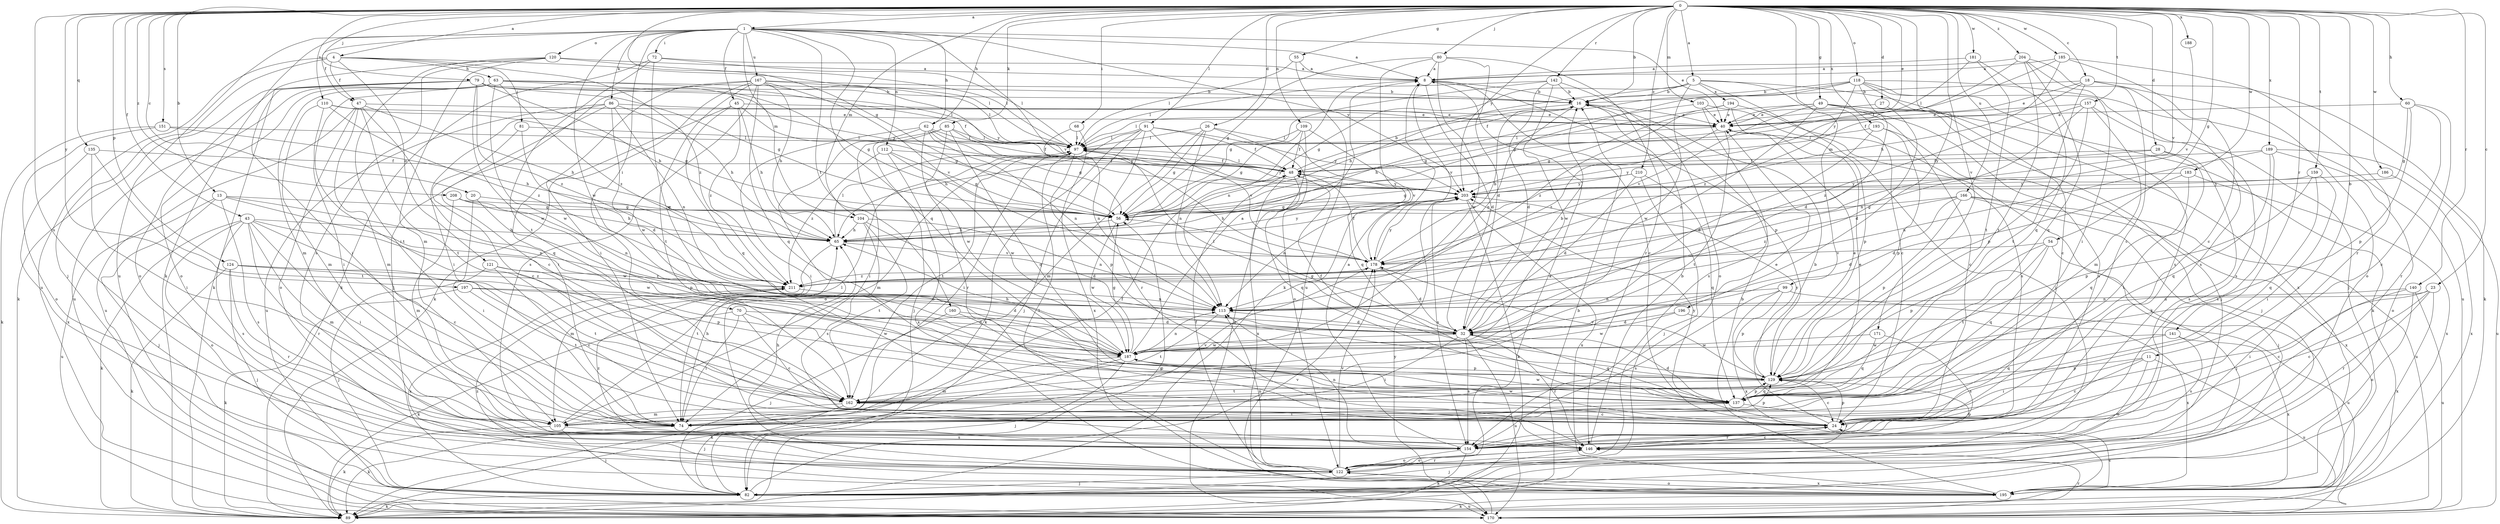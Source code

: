 strict digraph  {
0;
1;
4;
5;
8;
11;
13;
16;
18;
20;
23;
24;
26;
27;
28;
32;
40;
43;
45;
47;
48;
49;
54;
55;
56;
60;
62;
63;
65;
68;
70;
72;
74;
79;
80;
81;
82;
85;
86;
89;
91;
97;
99;
103;
104;
105;
109;
110;
112;
113;
118;
120;
121;
122;
124;
129;
135;
137;
140;
141;
142;
146;
151;
154;
157;
159;
160;
162;
166;
167;
170;
171;
178;
181;
183;
185;
186;
187;
188;
189;
193;
194;
195;
196;
197;
203;
204;
208;
210;
211;
0 -> 1  [label=a];
0 -> 4  [label=a];
0 -> 5  [label=a];
0 -> 11  [label=b];
0 -> 13  [label=b];
0 -> 16  [label=b];
0 -> 18  [label=c];
0 -> 20  [label=c];
0 -> 23  [label=c];
0 -> 26  [label=d];
0 -> 27  [label=d];
0 -> 28  [label=d];
0 -> 40  [label=e];
0 -> 43  [label=f];
0 -> 49  [label=g];
0 -> 54  [label=g];
0 -> 55  [label=g];
0 -> 56  [label=g];
0 -> 60  [label=h];
0 -> 62  [label=h];
0 -> 68  [label=i];
0 -> 79  [label=j];
0 -> 80  [label=j];
0 -> 85  [label=k];
0 -> 91  [label=l];
0 -> 99  [label=m];
0 -> 103  [label=m];
0 -> 104  [label=m];
0 -> 109  [label=n];
0 -> 110  [label=n];
0 -> 118  [label=o];
0 -> 124  [label=p];
0 -> 135  [label=q];
0 -> 140  [label=r];
0 -> 141  [label=r];
0 -> 142  [label=r];
0 -> 151  [label=s];
0 -> 154  [label=s];
0 -> 157  [label=t];
0 -> 159  [label=t];
0 -> 166  [label=u];
0 -> 171  [label=v];
0 -> 178  [label=v];
0 -> 181  [label=w];
0 -> 183  [label=w];
0 -> 185  [label=w];
0 -> 186  [label=w];
0 -> 188  [label=x];
0 -> 189  [label=x];
0 -> 193  [label=x];
0 -> 196  [label=y];
0 -> 197  [label=y];
0 -> 203  [label=y];
0 -> 204  [label=z];
0 -> 208  [label=z];
0 -> 210  [label=z];
1 -> 8  [label=a];
1 -> 40  [label=e];
1 -> 45  [label=f];
1 -> 47  [label=f];
1 -> 62  [label=h];
1 -> 70  [label=i];
1 -> 72  [label=i];
1 -> 86  [label=k];
1 -> 89  [label=k];
1 -> 104  [label=m];
1 -> 112  [label=n];
1 -> 120  [label=o];
1 -> 137  [label=q];
1 -> 160  [label=t];
1 -> 167  [label=u];
1 -> 170  [label=u];
1 -> 178  [label=v];
1 -> 187  [label=w];
1 -> 203  [label=y];
4 -> 47  [label=f];
4 -> 63  [label=h];
4 -> 81  [label=j];
4 -> 82  [label=j];
4 -> 97  [label=l];
4 -> 121  [label=o];
4 -> 170  [label=u];
4 -> 211  [label=z];
5 -> 16  [label=b];
5 -> 24  [label=c];
5 -> 56  [label=g];
5 -> 65  [label=h];
5 -> 82  [label=j];
5 -> 187  [label=w];
5 -> 194  [label=x];
5 -> 195  [label=x];
8 -> 16  [label=b];
8 -> 24  [label=c];
8 -> 32  [label=d];
8 -> 113  [label=n];
8 -> 129  [label=p];
8 -> 178  [label=v];
11 -> 24  [label=c];
11 -> 74  [label=i];
11 -> 122  [label=o];
11 -> 129  [label=p];
11 -> 170  [label=u];
13 -> 56  [label=g];
13 -> 82  [label=j];
13 -> 113  [label=n];
13 -> 154  [label=s];
13 -> 170  [label=u];
13 -> 187  [label=w];
16 -> 40  [label=e];
16 -> 97  [label=l];
16 -> 113  [label=n];
18 -> 16  [label=b];
18 -> 40  [label=e];
18 -> 48  [label=f];
18 -> 89  [label=k];
18 -> 122  [label=o];
18 -> 154  [label=s];
18 -> 162  [label=t];
20 -> 56  [label=g];
20 -> 74  [label=i];
20 -> 129  [label=p];
23 -> 24  [label=c];
23 -> 74  [label=i];
23 -> 113  [label=n];
23 -> 146  [label=r];
23 -> 195  [label=x];
24 -> 16  [label=b];
24 -> 129  [label=p];
24 -> 146  [label=r];
24 -> 187  [label=w];
24 -> 203  [label=y];
26 -> 56  [label=g];
26 -> 97  [label=l];
26 -> 105  [label=m];
26 -> 113  [label=n];
26 -> 122  [label=o];
26 -> 137  [label=q];
27 -> 32  [label=d];
27 -> 40  [label=e];
28 -> 48  [label=f];
28 -> 74  [label=i];
28 -> 154  [label=s];
28 -> 203  [label=y];
32 -> 16  [label=b];
32 -> 56  [label=g];
32 -> 74  [label=i];
32 -> 97  [label=l];
32 -> 137  [label=q];
32 -> 146  [label=r];
32 -> 154  [label=s];
32 -> 170  [label=u];
32 -> 187  [label=w];
40 -> 97  [label=l];
40 -> 162  [label=t];
40 -> 211  [label=z];
43 -> 24  [label=c];
43 -> 65  [label=h];
43 -> 74  [label=i];
43 -> 89  [label=k];
43 -> 105  [label=m];
43 -> 122  [label=o];
43 -> 146  [label=r];
43 -> 154  [label=s];
43 -> 187  [label=w];
45 -> 40  [label=e];
45 -> 56  [label=g];
45 -> 65  [label=h];
45 -> 74  [label=i];
45 -> 137  [label=q];
45 -> 211  [label=z];
47 -> 40  [label=e];
47 -> 65  [label=h];
47 -> 105  [label=m];
47 -> 122  [label=o];
47 -> 137  [label=q];
47 -> 162  [label=t];
47 -> 170  [label=u];
48 -> 16  [label=b];
48 -> 97  [label=l];
48 -> 137  [label=q];
48 -> 195  [label=x];
48 -> 203  [label=y];
49 -> 24  [label=c];
49 -> 40  [label=e];
49 -> 56  [label=g];
49 -> 82  [label=j];
49 -> 89  [label=k];
49 -> 113  [label=n];
49 -> 154  [label=s];
49 -> 178  [label=v];
54 -> 82  [label=j];
54 -> 129  [label=p];
54 -> 137  [label=q];
54 -> 162  [label=t];
54 -> 178  [label=v];
55 -> 8  [label=a];
55 -> 97  [label=l];
55 -> 170  [label=u];
56 -> 65  [label=h];
56 -> 187  [label=w];
60 -> 24  [label=c];
60 -> 40  [label=e];
60 -> 56  [label=g];
60 -> 129  [label=p];
60 -> 146  [label=r];
62 -> 48  [label=f];
62 -> 56  [label=g];
62 -> 74  [label=i];
62 -> 97  [label=l];
62 -> 113  [label=n];
62 -> 122  [label=o];
62 -> 187  [label=w];
63 -> 16  [label=b];
63 -> 48  [label=f];
63 -> 56  [label=g];
63 -> 105  [label=m];
63 -> 122  [label=o];
63 -> 162  [label=t];
63 -> 170  [label=u];
63 -> 187  [label=w];
63 -> 211  [label=z];
65 -> 97  [label=l];
65 -> 105  [label=m];
65 -> 178  [label=v];
65 -> 203  [label=y];
68 -> 97  [label=l];
68 -> 113  [label=n];
68 -> 195  [label=x];
70 -> 24  [label=c];
70 -> 32  [label=d];
70 -> 74  [label=i];
70 -> 89  [label=k];
70 -> 187  [label=w];
72 -> 8  [label=a];
72 -> 89  [label=k];
72 -> 97  [label=l];
72 -> 162  [label=t];
72 -> 187  [label=w];
74 -> 48  [label=f];
74 -> 65  [label=h];
74 -> 89  [label=k];
74 -> 178  [label=v];
79 -> 16  [label=b];
79 -> 56  [label=g];
79 -> 65  [label=h];
79 -> 74  [label=i];
79 -> 89  [label=k];
79 -> 97  [label=l];
79 -> 122  [label=o];
79 -> 187  [label=w];
79 -> 203  [label=y];
79 -> 211  [label=z];
80 -> 8  [label=a];
80 -> 32  [label=d];
80 -> 56  [label=g];
80 -> 89  [label=k];
80 -> 146  [label=r];
80 -> 187  [label=w];
81 -> 24  [label=c];
81 -> 32  [label=d];
81 -> 97  [label=l];
82 -> 89  [label=k];
82 -> 170  [label=u];
82 -> 178  [label=v];
85 -> 74  [label=i];
85 -> 82  [label=j];
85 -> 97  [label=l];
85 -> 137  [label=q];
85 -> 146  [label=r];
85 -> 203  [label=y];
86 -> 24  [label=c];
86 -> 40  [label=e];
86 -> 65  [label=h];
86 -> 74  [label=i];
86 -> 113  [label=n];
86 -> 170  [label=u];
86 -> 187  [label=w];
89 -> 16  [label=b];
89 -> 56  [label=g];
91 -> 48  [label=f];
91 -> 65  [label=h];
91 -> 82  [label=j];
91 -> 89  [label=k];
91 -> 97  [label=l];
91 -> 146  [label=r];
91 -> 178  [label=v];
91 -> 203  [label=y];
97 -> 48  [label=f];
97 -> 74  [label=i];
97 -> 105  [label=m];
97 -> 129  [label=p];
97 -> 162  [label=t];
97 -> 203  [label=y];
99 -> 113  [label=n];
99 -> 129  [label=p];
99 -> 154  [label=s];
99 -> 170  [label=u];
99 -> 195  [label=x];
103 -> 40  [label=e];
103 -> 65  [label=h];
103 -> 89  [label=k];
103 -> 154  [label=s];
104 -> 32  [label=d];
104 -> 65  [label=h];
104 -> 113  [label=n];
104 -> 154  [label=s];
104 -> 162  [label=t];
105 -> 82  [label=j];
105 -> 89  [label=k];
105 -> 97  [label=l];
105 -> 129  [label=p];
105 -> 154  [label=s];
109 -> 48  [label=f];
109 -> 56  [label=g];
109 -> 97  [label=l];
109 -> 170  [label=u];
109 -> 178  [label=v];
110 -> 40  [label=e];
110 -> 56  [label=g];
110 -> 74  [label=i];
110 -> 105  [label=m];
110 -> 211  [label=z];
112 -> 48  [label=f];
112 -> 56  [label=g];
112 -> 187  [label=w];
112 -> 195  [label=x];
112 -> 211  [label=z];
113 -> 32  [label=d];
113 -> 162  [label=t];
118 -> 16  [label=b];
118 -> 24  [label=c];
118 -> 32  [label=d];
118 -> 48  [label=f];
118 -> 56  [label=g];
118 -> 82  [label=j];
118 -> 154  [label=s];
118 -> 170  [label=u];
118 -> 211  [label=z];
120 -> 8  [label=a];
120 -> 74  [label=i];
120 -> 89  [label=k];
120 -> 97  [label=l];
120 -> 105  [label=m];
120 -> 154  [label=s];
121 -> 24  [label=c];
121 -> 82  [label=j];
121 -> 162  [label=t];
121 -> 211  [label=z];
122 -> 8  [label=a];
122 -> 48  [label=f];
122 -> 82  [label=j];
122 -> 97  [label=l];
122 -> 113  [label=n];
122 -> 146  [label=r];
122 -> 178  [label=v];
122 -> 195  [label=x];
124 -> 82  [label=j];
124 -> 89  [label=k];
124 -> 129  [label=p];
124 -> 146  [label=r];
124 -> 162  [label=t];
124 -> 211  [label=z];
129 -> 24  [label=c];
129 -> 40  [label=e];
129 -> 48  [label=f];
129 -> 137  [label=q];
129 -> 162  [label=t];
129 -> 178  [label=v];
129 -> 203  [label=y];
135 -> 48  [label=f];
135 -> 74  [label=i];
135 -> 162  [label=t];
135 -> 195  [label=x];
137 -> 32  [label=d];
137 -> 40  [label=e];
137 -> 74  [label=i];
137 -> 129  [label=p];
137 -> 146  [label=r];
137 -> 187  [label=w];
140 -> 24  [label=c];
140 -> 113  [label=n];
140 -> 122  [label=o];
140 -> 170  [label=u];
141 -> 137  [label=q];
141 -> 154  [label=s];
141 -> 187  [label=w];
141 -> 195  [label=x];
142 -> 16  [label=b];
142 -> 32  [label=d];
142 -> 56  [label=g];
142 -> 97  [label=l];
142 -> 122  [label=o];
142 -> 187  [label=w];
146 -> 16  [label=b];
146 -> 24  [label=c];
146 -> 82  [label=j];
146 -> 122  [label=o];
146 -> 129  [label=p];
146 -> 211  [label=z];
151 -> 65  [label=h];
151 -> 89  [label=k];
151 -> 97  [label=l];
151 -> 122  [label=o];
154 -> 8  [label=a];
154 -> 65  [label=h];
154 -> 89  [label=k];
154 -> 113  [label=n];
154 -> 122  [label=o];
157 -> 40  [label=e];
157 -> 105  [label=m];
157 -> 113  [label=n];
157 -> 129  [label=p];
157 -> 154  [label=s];
157 -> 211  [label=z];
159 -> 74  [label=i];
159 -> 129  [label=p];
159 -> 137  [label=q];
159 -> 203  [label=y];
160 -> 24  [label=c];
160 -> 32  [label=d];
160 -> 82  [label=j];
162 -> 24  [label=c];
162 -> 40  [label=e];
162 -> 82  [label=j];
162 -> 105  [label=m];
166 -> 32  [label=d];
166 -> 56  [label=g];
166 -> 82  [label=j];
166 -> 129  [label=p];
166 -> 170  [label=u];
166 -> 195  [label=x];
166 -> 211  [label=z];
167 -> 16  [label=b];
167 -> 65  [label=h];
167 -> 74  [label=i];
167 -> 82  [label=j];
167 -> 89  [label=k];
167 -> 97  [label=l];
167 -> 137  [label=q];
167 -> 154  [label=s];
167 -> 162  [label=t];
167 -> 178  [label=v];
167 -> 203  [label=y];
170 -> 146  [label=r];
170 -> 203  [label=y];
171 -> 137  [label=q];
171 -> 154  [label=s];
171 -> 187  [label=w];
178 -> 16  [label=b];
178 -> 32  [label=d];
178 -> 48  [label=f];
178 -> 203  [label=y];
178 -> 211  [label=z];
181 -> 8  [label=a];
181 -> 97  [label=l];
181 -> 137  [label=q];
181 -> 162  [label=t];
183 -> 32  [label=d];
183 -> 137  [label=q];
183 -> 195  [label=x];
183 -> 203  [label=y];
185 -> 8  [label=a];
185 -> 24  [label=c];
185 -> 48  [label=f];
185 -> 65  [label=h];
185 -> 146  [label=r];
186 -> 195  [label=x];
186 -> 203  [label=y];
187 -> 8  [label=a];
187 -> 56  [label=g];
187 -> 65  [label=h];
187 -> 82  [label=j];
187 -> 89  [label=k];
187 -> 105  [label=m];
187 -> 113  [label=n];
187 -> 129  [label=p];
188 -> 178  [label=v];
189 -> 48  [label=f];
189 -> 113  [label=n];
189 -> 122  [label=o];
189 -> 137  [label=q];
189 -> 154  [label=s];
189 -> 170  [label=u];
193 -> 32  [label=d];
193 -> 82  [label=j];
193 -> 97  [label=l];
193 -> 129  [label=p];
194 -> 40  [label=e];
194 -> 56  [label=g];
194 -> 129  [label=p];
194 -> 154  [label=s];
194 -> 211  [label=z];
195 -> 16  [label=b];
195 -> 24  [label=c];
195 -> 89  [label=k];
195 -> 122  [label=o];
195 -> 211  [label=z];
196 -> 32  [label=d];
196 -> 187  [label=w];
196 -> 195  [label=x];
197 -> 32  [label=d];
197 -> 89  [label=k];
197 -> 113  [label=n];
197 -> 162  [label=t];
203 -> 56  [label=g];
203 -> 65  [label=h];
203 -> 89  [label=k];
203 -> 113  [label=n];
203 -> 154  [label=s];
203 -> 195  [label=x];
204 -> 8  [label=a];
204 -> 24  [label=c];
204 -> 74  [label=i];
204 -> 137  [label=q];
204 -> 162  [label=t];
204 -> 203  [label=y];
208 -> 56  [label=g];
208 -> 65  [label=h];
208 -> 105  [label=m];
208 -> 113  [label=n];
210 -> 32  [label=d];
210 -> 56  [label=g];
210 -> 82  [label=j];
210 -> 137  [label=q];
210 -> 203  [label=y];
211 -> 113  [label=n];
211 -> 195  [label=x];
}
